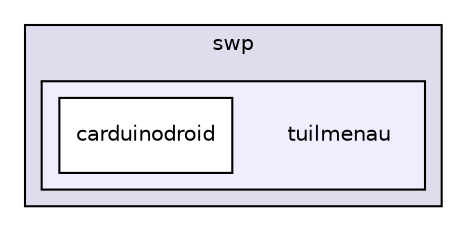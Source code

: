 digraph "gen/swp/tuilmenau" {
  compound=true
  node [ fontsize="10", fontname="Helvetica"];
  edge [ labelfontsize="10", labelfontname="Helvetica"];
  subgraph clusterdir_8ef667941a96fa4dd1d13a55276df6a4 {
    graph [ bgcolor="#ddddee", pencolor="black", label="swp" fontname="Helvetica", fontsize="10", URL="dir_8ef667941a96fa4dd1d13a55276df6a4.html"]
  subgraph clusterdir_f9bb74d5388a7621b12b1ac9dfb0fc60 {
    graph [ bgcolor="#eeeeff", pencolor="black", label="" URL="dir_f9bb74d5388a7621b12b1ac9dfb0fc60.html"];
    dir_f9bb74d5388a7621b12b1ac9dfb0fc60 [shape=plaintext label="tuilmenau"];
    dir_a214e47de55b6e21d2181a6915312dee [shape=box label="carduinodroid" color="black" fillcolor="white" style="filled" URL="dir_a214e47de55b6e21d2181a6915312dee.html"];
  }
  }
}
